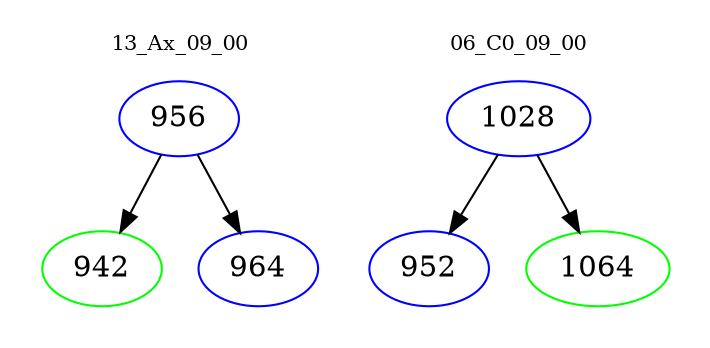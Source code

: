 digraph{
subgraph cluster_0 {
color = white
label = "13_Ax_09_00";
fontsize=10;
T0_956 [label="956", color="blue"]
T0_956 -> T0_942 [color="black"]
T0_942 [label="942", color="green"]
T0_956 -> T0_964 [color="black"]
T0_964 [label="964", color="blue"]
}
subgraph cluster_1 {
color = white
label = "06_C0_09_00";
fontsize=10;
T1_1028 [label="1028", color="blue"]
T1_1028 -> T1_952 [color="black"]
T1_952 [label="952", color="blue"]
T1_1028 -> T1_1064 [color="black"]
T1_1064 [label="1064", color="green"]
}
}
